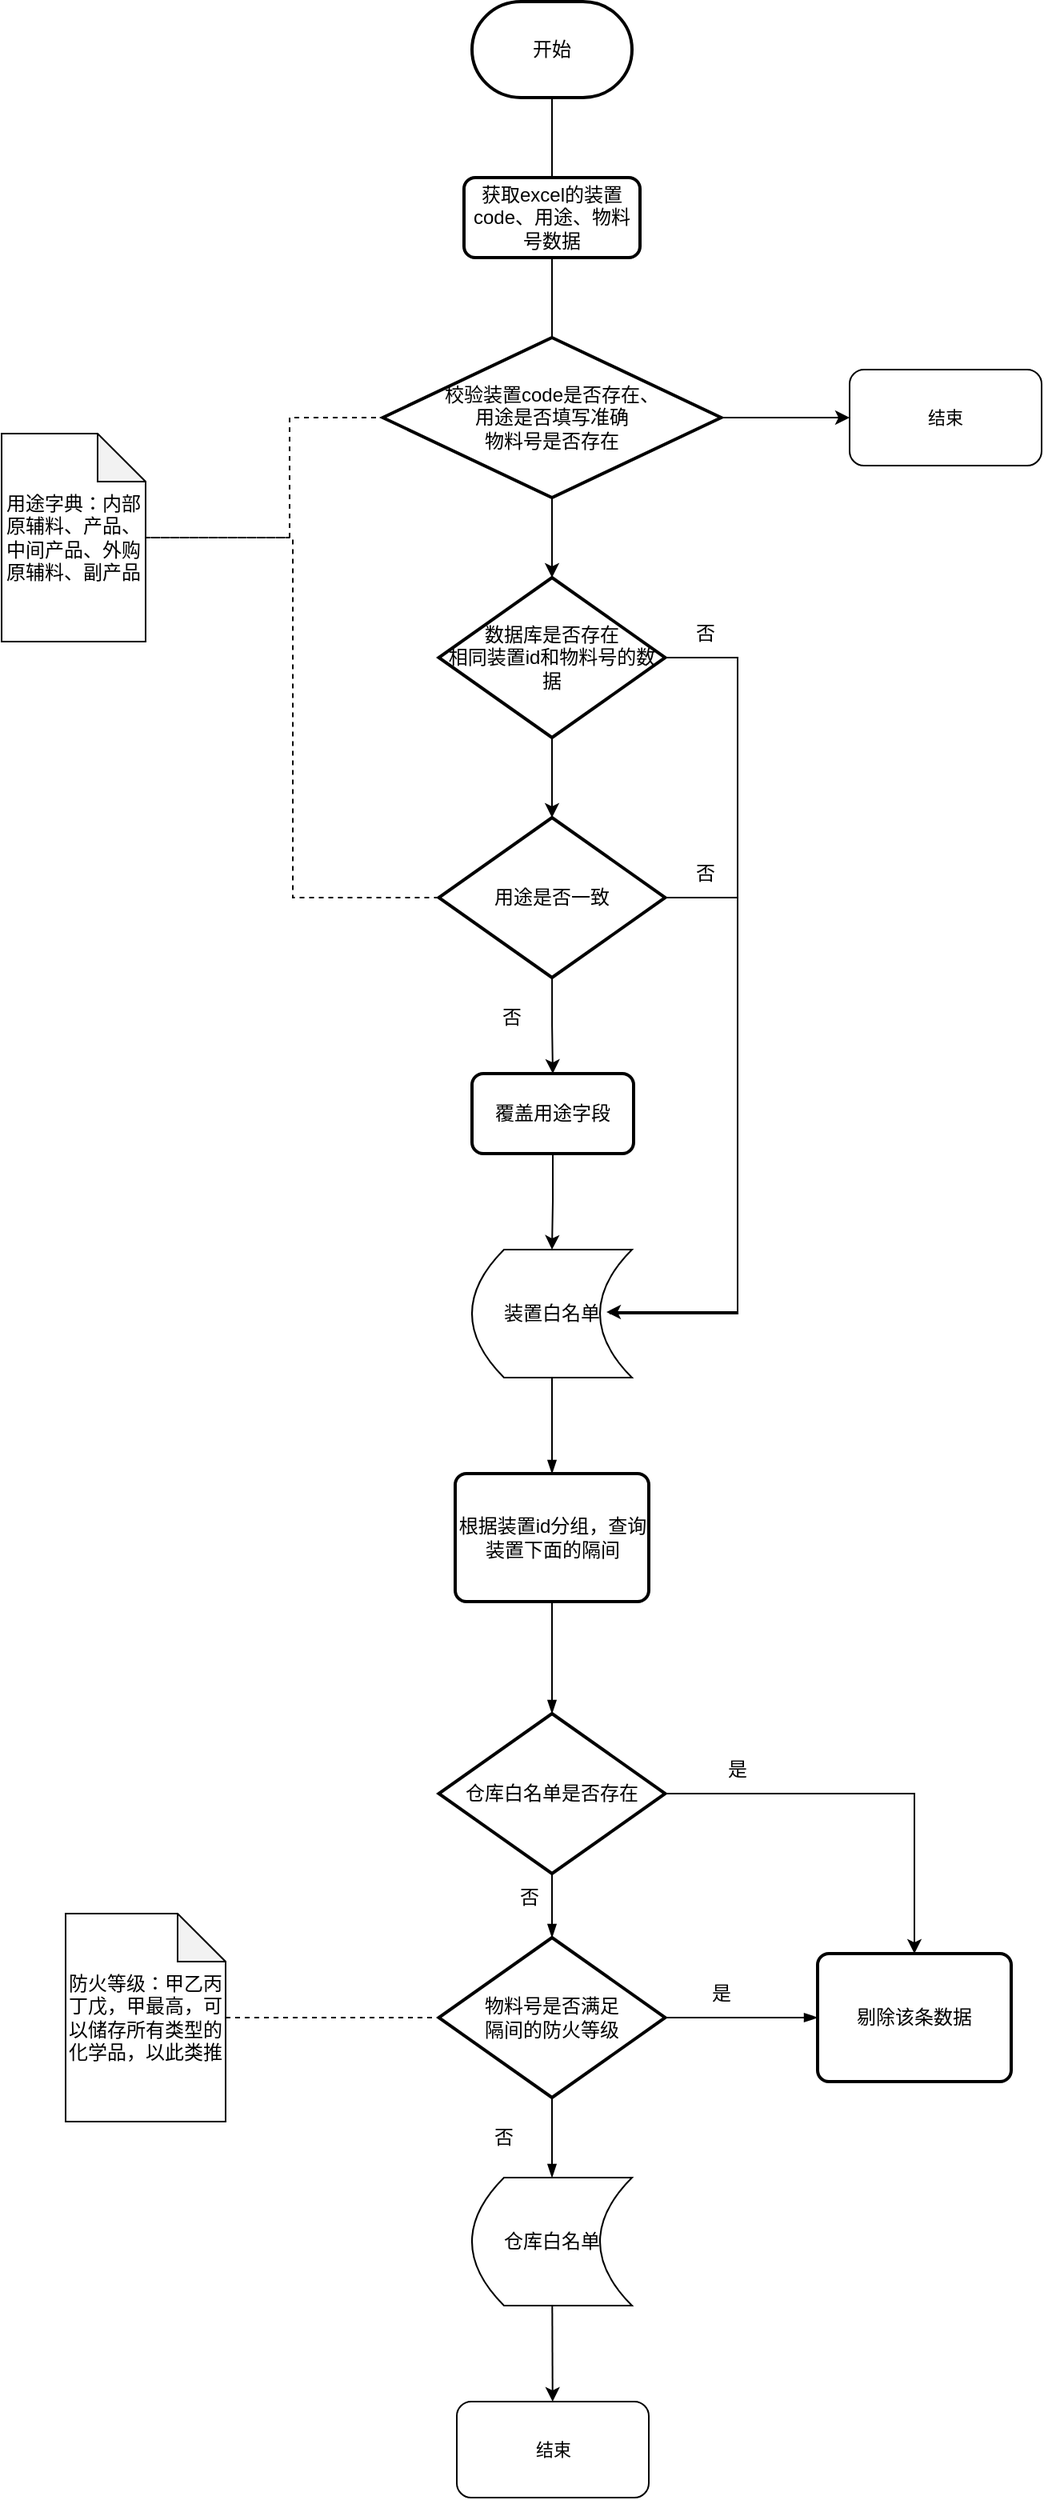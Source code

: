 <mxfile version="20.8.18" type="github">
  <diagram id="C5RBs43oDa-KdzZeNtuy" name="Page-1">
    <mxGraphModel dx="1434" dy="796" grid="1" gridSize="10" guides="1" tooltips="1" connect="1" arrows="1" fold="1" page="1" pageScale="1" pageWidth="827" pageHeight="1169" math="0" shadow="0">
      <root>
        <mxCell id="WIyWlLk6GJQsqaUBKTNV-0" />
        <mxCell id="WIyWlLk6GJQsqaUBKTNV-1" parent="WIyWlLk6GJQsqaUBKTNV-0" />
        <mxCell id="-kyhV3eD7IFAmYkvZ7eR-0" value="开始" style="strokeWidth=2;html=1;shape=mxgraph.flowchart.terminator;whiteSpace=wrap;" parent="WIyWlLk6GJQsqaUBKTNV-1" vertex="1">
          <mxGeometry x="414" y="40" width="100" height="60" as="geometry" />
        </mxCell>
        <mxCell id="-kyhV3eD7IFAmYkvZ7eR-74" value="" style="edgeStyle=none;shape=connector;rounded=0;orthogonalLoop=1;jettySize=auto;html=1;labelBackgroundColor=default;strokeColor=default;fontFamily=Helvetica;fontSize=11;fontColor=default;startArrow=none;startFill=0;endArrow=none;endFill=0;" parent="WIyWlLk6GJQsqaUBKTNV-1" source="-kyhV3eD7IFAmYkvZ7eR-1" target="-kyhV3eD7IFAmYkvZ7eR-0" edge="1">
          <mxGeometry relative="1" as="geometry" />
        </mxCell>
        <mxCell id="-kyhV3eD7IFAmYkvZ7eR-1" value="获取excel的装置code、用途、物料号数据" style="rounded=1;whiteSpace=wrap;html=1;absoluteArcSize=1;arcSize=14;strokeWidth=2;" parent="WIyWlLk6GJQsqaUBKTNV-1" vertex="1">
          <mxGeometry x="409" y="150" width="110" height="50" as="geometry" />
        </mxCell>
        <mxCell id="-kyhV3eD7IFAmYkvZ7eR-33" value="" style="edgeStyle=orthogonalEdgeStyle;rounded=0;orthogonalLoop=1;jettySize=auto;html=1;" parent="WIyWlLk6GJQsqaUBKTNV-1" source="-kyhV3eD7IFAmYkvZ7eR-2" target="-kyhV3eD7IFAmYkvZ7eR-6" edge="1">
          <mxGeometry relative="1" as="geometry" />
        </mxCell>
        <mxCell id="-kyhV3eD7IFAmYkvZ7eR-73" value="" style="edgeStyle=none;shape=connector;rounded=0;orthogonalLoop=1;jettySize=auto;html=1;labelBackgroundColor=default;strokeColor=default;fontFamily=Helvetica;fontSize=11;fontColor=default;startArrow=none;startFill=0;endArrow=none;endFill=0;" parent="WIyWlLk6GJQsqaUBKTNV-1" source="-kyhV3eD7IFAmYkvZ7eR-2" target="-kyhV3eD7IFAmYkvZ7eR-1" edge="1">
          <mxGeometry relative="1" as="geometry" />
        </mxCell>
        <mxCell id="-kyhV3eD7IFAmYkvZ7eR-77" value="" style="shape=connector;rounded=0;orthogonalLoop=1;jettySize=auto;html=1;labelBackgroundColor=default;strokeColor=default;fontFamily=Helvetica;fontSize=11;fontColor=default;startArrow=classic;startFill=1;endArrow=none;endFill=0;" parent="WIyWlLk6GJQsqaUBKTNV-1" source="-kyhV3eD7IFAmYkvZ7eR-76" edge="1">
          <mxGeometry relative="1" as="geometry">
            <mxPoint x="570" y="300" as="targetPoint" />
          </mxGeometry>
        </mxCell>
        <mxCell id="-kyhV3eD7IFAmYkvZ7eR-2" value="校验装置code是否存在、&lt;br&gt;用途是否填写准确&lt;br&gt;物料号是否存在" style="strokeWidth=2;html=1;shape=mxgraph.flowchart.decision;whiteSpace=wrap;" parent="WIyWlLk6GJQsqaUBKTNV-1" vertex="1">
          <mxGeometry x="358.25" y="250" width="211.5" height="100" as="geometry" />
        </mxCell>
        <mxCell id="-kyhV3eD7IFAmYkvZ7eR-62" value="" style="edgeStyle=none;shape=connector;rounded=0;orthogonalLoop=1;jettySize=auto;html=1;labelBackgroundColor=default;strokeColor=default;fontFamily=Helvetica;fontSize=11;fontColor=default;startArrow=blockThin;startFill=1;endArrow=none;endFill=0;" parent="WIyWlLk6GJQsqaUBKTNV-1" source="-kyhV3eD7IFAmYkvZ7eR-4" target="-kyhV3eD7IFAmYkvZ7eR-8" edge="1">
          <mxGeometry relative="1" as="geometry" />
        </mxCell>
        <mxCell id="-kyhV3eD7IFAmYkvZ7eR-4" value="根据装置id分组，查询装置下面的隔间" style="rounded=1;whiteSpace=wrap;html=1;absoluteArcSize=1;arcSize=14;strokeWidth=2;" parent="WIyWlLk6GJQsqaUBKTNV-1" vertex="1">
          <mxGeometry x="403.5" y="960" width="121" height="80" as="geometry" />
        </mxCell>
        <mxCell id="-kyhV3eD7IFAmYkvZ7eR-37" value="" style="edgeStyle=orthogonalEdgeStyle;rounded=0;orthogonalLoop=1;jettySize=auto;html=1;" parent="WIyWlLk6GJQsqaUBKTNV-1" source="-kyhV3eD7IFAmYkvZ7eR-5" target="-kyhV3eD7IFAmYkvZ7eR-8" edge="1">
          <mxGeometry relative="1" as="geometry" />
        </mxCell>
        <mxCell id="-kyhV3eD7IFAmYkvZ7eR-5" value="覆盖用途字段" style="rounded=1;whiteSpace=wrap;html=1;absoluteArcSize=1;arcSize=14;strokeWidth=2;" parent="WIyWlLk6GJQsqaUBKTNV-1" vertex="1">
          <mxGeometry x="414" y="710" width="101" height="50" as="geometry" />
        </mxCell>
        <mxCell id="-kyhV3eD7IFAmYkvZ7eR-9" style="edgeStyle=orthogonalEdgeStyle;rounded=0;orthogonalLoop=1;jettySize=auto;html=1;exitX=0.5;exitY=1;exitDx=0;exitDy=0;exitPerimeter=0;entryX=0.5;entryY=0;entryDx=0;entryDy=0;entryPerimeter=0;" parent="WIyWlLk6GJQsqaUBKTNV-1" source="-kyhV3eD7IFAmYkvZ7eR-6" target="-kyhV3eD7IFAmYkvZ7eR-7" edge="1">
          <mxGeometry relative="1" as="geometry" />
        </mxCell>
        <mxCell id="-kyhV3eD7IFAmYkvZ7eR-42" style="edgeStyle=elbowEdgeStyle;rounded=0;orthogonalLoop=1;jettySize=auto;html=1;strokeColor=default;startArrow=none;startFill=0;entryX=0.84;entryY=0.488;entryDx=0;entryDy=0;entryPerimeter=0;" parent="WIyWlLk6GJQsqaUBKTNV-1" source="-kyhV3eD7IFAmYkvZ7eR-6" target="-kyhV3eD7IFAmYkvZ7eR-8" edge="1">
          <mxGeometry relative="1" as="geometry">
            <mxPoint x="580" y="860" as="targetPoint" />
            <Array as="points">
              <mxPoint x="580" y="610" />
              <mxPoint x="650" y="600" />
            </Array>
          </mxGeometry>
        </mxCell>
        <mxCell id="-kyhV3eD7IFAmYkvZ7eR-6" value="数据库是否存在&lt;br&gt;相同装置id和物料号的数据" style="strokeWidth=2;html=1;shape=mxgraph.flowchart.decision;whiteSpace=wrap;" parent="WIyWlLk6GJQsqaUBKTNV-1" vertex="1">
          <mxGeometry x="393.25" y="400" width="141.5" height="100" as="geometry" />
        </mxCell>
        <mxCell id="-kyhV3eD7IFAmYkvZ7eR-25" style="edgeStyle=orthogonalEdgeStyle;rounded=0;orthogonalLoop=1;jettySize=auto;html=1;entryX=0.5;entryY=0;entryDx=0;entryDy=0;" parent="WIyWlLk6GJQsqaUBKTNV-1" source="-kyhV3eD7IFAmYkvZ7eR-7" target="-kyhV3eD7IFAmYkvZ7eR-5" edge="1">
          <mxGeometry relative="1" as="geometry" />
        </mxCell>
        <mxCell id="-kyhV3eD7IFAmYkvZ7eR-41" style="edgeStyle=orthogonalEdgeStyle;rounded=0;orthogonalLoop=1;jettySize=auto;html=1;exitX=1;exitY=0.5;exitDx=0;exitDy=0;exitPerimeter=0;endArrow=none;endFill=0;entryX=0.86;entryY=0.5;entryDx=0;entryDy=0;entryPerimeter=0;" parent="WIyWlLk6GJQsqaUBKTNV-1" source="-kyhV3eD7IFAmYkvZ7eR-7" target="-kyhV3eD7IFAmYkvZ7eR-8" edge="1">
          <mxGeometry relative="1" as="geometry">
            <mxPoint x="560" y="910" as="targetPoint" />
            <mxPoint x="580" y="600" as="sourcePoint" />
            <Array as="points">
              <mxPoint x="580" y="600" />
              <mxPoint x="580" y="860" />
            </Array>
          </mxGeometry>
        </mxCell>
        <mxCell id="-kyhV3eD7IFAmYkvZ7eR-80" style="edgeStyle=elbowEdgeStyle;shape=connector;rounded=0;orthogonalLoop=1;jettySize=auto;html=1;entryX=1.011;entryY=0.5;entryDx=0;entryDy=0;entryPerimeter=0;labelBackgroundColor=default;strokeColor=default;fontFamily=Helvetica;fontSize=11;fontColor=default;startArrow=none;startFill=0;endArrow=none;endFill=0;exitX=0;exitY=0.5;exitDx=0;exitDy=0;exitPerimeter=0;dashed=1;" parent="WIyWlLk6GJQsqaUBKTNV-1" source="-kyhV3eD7IFAmYkvZ7eR-7" target="-kyhV3eD7IFAmYkvZ7eR-13" edge="1">
          <mxGeometry relative="1" as="geometry" />
        </mxCell>
        <mxCell id="-kyhV3eD7IFAmYkvZ7eR-7" value="用途是否一致" style="strokeWidth=2;html=1;shape=mxgraph.flowchart.decision;whiteSpace=wrap;" parent="WIyWlLk6GJQsqaUBKTNV-1" vertex="1">
          <mxGeometry x="393.25" y="550" width="141.5" height="100" as="geometry" />
        </mxCell>
        <mxCell id="-kyhV3eD7IFAmYkvZ7eR-8" value="装置白名单" style="shape=dataStorage;whiteSpace=wrap;html=1;fixedSize=1;" parent="WIyWlLk6GJQsqaUBKTNV-1" vertex="1">
          <mxGeometry x="414" y="820" width="100" height="80" as="geometry" />
        </mxCell>
        <mxCell id="-kyhV3eD7IFAmYkvZ7eR-72" style="edgeStyle=orthogonalEdgeStyle;shape=connector;rounded=0;orthogonalLoop=1;jettySize=auto;html=1;entryX=0;entryY=0.5;entryDx=0;entryDy=0;entryPerimeter=0;labelBackgroundColor=default;strokeColor=default;fontFamily=Helvetica;fontSize=11;fontColor=default;startArrow=none;startFill=0;endArrow=none;endFill=0;dashed=1;" parent="WIyWlLk6GJQsqaUBKTNV-1" source="-kyhV3eD7IFAmYkvZ7eR-13" target="-kyhV3eD7IFAmYkvZ7eR-2" edge="1">
          <mxGeometry relative="1" as="geometry">
            <Array as="points">
              <mxPoint x="300" y="375" />
              <mxPoint x="300" y="300" />
            </Array>
          </mxGeometry>
        </mxCell>
        <mxCell id="-kyhV3eD7IFAmYkvZ7eR-13" value="用途字典：内部原辅料、产品、中间产品、外购原辅料、副产品" style="shape=note;whiteSpace=wrap;html=1;backgroundOutline=1;darkOpacity=0.05;" parent="WIyWlLk6GJQsqaUBKTNV-1" vertex="1">
          <mxGeometry x="120" y="310" width="90" height="130" as="geometry" />
        </mxCell>
        <mxCell id="-kyhV3eD7IFAmYkvZ7eR-26" value="否" style="text;html=1;strokeColor=none;fillColor=none;align=center;verticalAlign=middle;whiteSpace=wrap;rounded=0;" parent="WIyWlLk6GJQsqaUBKTNV-1" vertex="1">
          <mxGeometry x="409" y="660" width="60" height="30" as="geometry" />
        </mxCell>
        <mxCell id="-kyhV3eD7IFAmYkvZ7eR-27" value="否" style="text;html=1;strokeColor=none;fillColor=none;align=center;verticalAlign=middle;whiteSpace=wrap;rounded=0;" parent="WIyWlLk6GJQsqaUBKTNV-1" vertex="1">
          <mxGeometry x="530" y="570" width="60" height="30" as="geometry" />
        </mxCell>
        <mxCell id="-kyhV3eD7IFAmYkvZ7eR-36" value="否" style="text;html=1;strokeColor=none;fillColor=none;align=center;verticalAlign=middle;whiteSpace=wrap;rounded=0;" parent="WIyWlLk6GJQsqaUBKTNV-1" vertex="1">
          <mxGeometry x="530" y="420" width="60" height="30" as="geometry" />
        </mxCell>
        <mxCell id="-kyhV3eD7IFAmYkvZ7eR-68" value="" style="edgeStyle=none;shape=connector;rounded=0;orthogonalLoop=1;jettySize=auto;html=1;labelBackgroundColor=default;strokeColor=default;fontFamily=Helvetica;fontSize=11;fontColor=default;startArrow=blockThin;startFill=1;endArrow=none;endFill=0;" parent="WIyWlLk6GJQsqaUBKTNV-1" source="-kyhV3eD7IFAmYkvZ7eR-43" target="-kyhV3eD7IFAmYkvZ7eR-59" edge="1">
          <mxGeometry relative="1" as="geometry" />
        </mxCell>
        <mxCell id="-kyhV3eD7IFAmYkvZ7eR-43" value="剔除该条数据" style="rounded=1;whiteSpace=wrap;html=1;absoluteArcSize=1;arcSize=14;strokeWidth=2;" parent="WIyWlLk6GJQsqaUBKTNV-1" vertex="1">
          <mxGeometry x="630" y="1260" width="121" height="80" as="geometry" />
        </mxCell>
        <mxCell id="-kyhV3eD7IFAmYkvZ7eR-66" value="" style="edgeStyle=none;shape=connector;rounded=0;orthogonalLoop=1;jettySize=auto;html=1;labelBackgroundColor=default;strokeColor=default;fontFamily=Helvetica;fontSize=11;fontColor=default;startArrow=blockThin;startFill=1;endArrow=none;endFill=0;" parent="WIyWlLk6GJQsqaUBKTNV-1" source="-kyhV3eD7IFAmYkvZ7eR-58" target="-kyhV3eD7IFAmYkvZ7eR-59" edge="1">
          <mxGeometry relative="1" as="geometry" />
        </mxCell>
        <mxCell id="-kyhV3eD7IFAmYkvZ7eR-79" value="" style="edgeStyle=none;shape=connector;rounded=0;orthogonalLoop=1;jettySize=auto;html=1;labelBackgroundColor=default;strokeColor=default;fontFamily=Helvetica;fontSize=11;fontColor=default;startArrow=classic;startFill=1;endArrow=none;endFill=0;" parent="WIyWlLk6GJQsqaUBKTNV-1" source="-kyhV3eD7IFAmYkvZ7eR-78" target="-kyhV3eD7IFAmYkvZ7eR-58" edge="1">
          <mxGeometry relative="1" as="geometry" />
        </mxCell>
        <mxCell id="-kyhV3eD7IFAmYkvZ7eR-58" value="仓库白名单" style="shape=dataStorage;whiteSpace=wrap;html=1;fixedSize=1;" parent="WIyWlLk6GJQsqaUBKTNV-1" vertex="1">
          <mxGeometry x="414" y="1400" width="100" height="80" as="geometry" />
        </mxCell>
        <mxCell id="-kyhV3eD7IFAmYkvZ7eR-65" value="" style="edgeStyle=none;shape=connector;rounded=0;orthogonalLoop=1;jettySize=auto;html=1;labelBackgroundColor=default;strokeColor=default;fontFamily=Helvetica;fontSize=11;fontColor=default;startArrow=blockThin;startFill=1;endArrow=none;endFill=0;" parent="WIyWlLk6GJQsqaUBKTNV-1" source="-kyhV3eD7IFAmYkvZ7eR-59" target="-kyhV3eD7IFAmYkvZ7eR-60" edge="1">
          <mxGeometry relative="1" as="geometry" />
        </mxCell>
        <mxCell id="-kyhV3eD7IFAmYkvZ7eR-59" value="物料号是否满足&lt;br style=&quot;border-color: var(--border-color);&quot;&gt;隔间的防火等级" style="strokeWidth=2;html=1;shape=mxgraph.flowchart.decision;whiteSpace=wrap;" parent="WIyWlLk6GJQsqaUBKTNV-1" vertex="1">
          <mxGeometry x="393.25" y="1250" width="141.5" height="100" as="geometry" />
        </mxCell>
        <mxCell id="-kyhV3eD7IFAmYkvZ7eR-63" value="" style="edgeStyle=none;shape=connector;rounded=0;orthogonalLoop=1;jettySize=auto;html=1;labelBackgroundColor=default;strokeColor=default;fontFamily=Helvetica;fontSize=11;fontColor=default;startArrow=blockThin;startFill=1;endArrow=none;endFill=0;" parent="WIyWlLk6GJQsqaUBKTNV-1" source="-kyhV3eD7IFAmYkvZ7eR-60" target="-kyhV3eD7IFAmYkvZ7eR-4" edge="1">
          <mxGeometry relative="1" as="geometry" />
        </mxCell>
        <mxCell id="-REIkwh_Y2nf5IZW3Cz7-3" style="edgeStyle=orthogonalEdgeStyle;rounded=0;orthogonalLoop=1;jettySize=auto;html=1;" edge="1" parent="WIyWlLk6GJQsqaUBKTNV-1" source="-kyhV3eD7IFAmYkvZ7eR-60" target="-kyhV3eD7IFAmYkvZ7eR-43">
          <mxGeometry relative="1" as="geometry" />
        </mxCell>
        <mxCell id="-kyhV3eD7IFAmYkvZ7eR-60" value="仓库白名单是否存在" style="strokeWidth=2;html=1;shape=mxgraph.flowchart.decision;whiteSpace=wrap;" parent="WIyWlLk6GJQsqaUBKTNV-1" vertex="1">
          <mxGeometry x="393.25" y="1110" width="141.5" height="100" as="geometry" />
        </mxCell>
        <mxCell id="-kyhV3eD7IFAmYkvZ7eR-71" style="edgeStyle=none;shape=connector;rounded=0;orthogonalLoop=1;jettySize=auto;html=1;entryX=0;entryY=0.5;entryDx=0;entryDy=0;entryPerimeter=0;labelBackgroundColor=default;strokeColor=default;fontFamily=Helvetica;fontSize=11;fontColor=default;startArrow=none;startFill=0;endArrow=none;endFill=0;dashed=1;" parent="WIyWlLk6GJQsqaUBKTNV-1" source="-kyhV3eD7IFAmYkvZ7eR-70" target="-kyhV3eD7IFAmYkvZ7eR-59" edge="1">
          <mxGeometry relative="1" as="geometry" />
        </mxCell>
        <mxCell id="-kyhV3eD7IFAmYkvZ7eR-70" value="防火等级：甲乙丙丁戊，甲最高，可以储存所有类型的化学品，以此类推" style="shape=note;whiteSpace=wrap;html=1;backgroundOutline=1;darkOpacity=0.05;" parent="WIyWlLk6GJQsqaUBKTNV-1" vertex="1">
          <mxGeometry x="160" y="1235" width="100" height="130" as="geometry" />
        </mxCell>
        <mxCell id="-kyhV3eD7IFAmYkvZ7eR-76" value="结束" style="rounded=1;whiteSpace=wrap;html=1;fontFamily=Helvetica;fontSize=11;fontColor=default;" parent="WIyWlLk6GJQsqaUBKTNV-1" vertex="1">
          <mxGeometry x="650" y="270" width="120" height="60" as="geometry" />
        </mxCell>
        <mxCell id="-kyhV3eD7IFAmYkvZ7eR-78" value="结束" style="rounded=1;whiteSpace=wrap;html=1;fontFamily=Helvetica;fontSize=11;fontColor=default;" parent="WIyWlLk6GJQsqaUBKTNV-1" vertex="1">
          <mxGeometry x="404.5" y="1540" width="120" height="60" as="geometry" />
        </mxCell>
        <mxCell id="-REIkwh_Y2nf5IZW3Cz7-0" value="否" style="text;strokeColor=none;align=center;fillColor=none;html=1;verticalAlign=middle;whiteSpace=wrap;rounded=0;" vertex="1" parent="WIyWlLk6GJQsqaUBKTNV-1">
          <mxGeometry x="403.5" y="1360" width="60" height="30" as="geometry" />
        </mxCell>
        <mxCell id="-REIkwh_Y2nf5IZW3Cz7-2" value="是" style="text;strokeColor=none;align=center;fillColor=none;html=1;verticalAlign=middle;whiteSpace=wrap;rounded=0;" vertex="1" parent="WIyWlLk6GJQsqaUBKTNV-1">
          <mxGeometry x="540" y="1270" width="60" height="30" as="geometry" />
        </mxCell>
        <mxCell id="-REIkwh_Y2nf5IZW3Cz7-4" value="是" style="text;strokeColor=none;align=center;fillColor=none;html=1;verticalAlign=middle;whiteSpace=wrap;rounded=0;" vertex="1" parent="WIyWlLk6GJQsqaUBKTNV-1">
          <mxGeometry x="550" y="1130" width="60" height="30" as="geometry" />
        </mxCell>
        <mxCell id="-REIkwh_Y2nf5IZW3Cz7-5" value="否" style="text;strokeColor=none;align=center;fillColor=none;html=1;verticalAlign=middle;whiteSpace=wrap;rounded=0;" vertex="1" parent="WIyWlLk6GJQsqaUBKTNV-1">
          <mxGeometry x="420" y="1210" width="60" height="30" as="geometry" />
        </mxCell>
      </root>
    </mxGraphModel>
  </diagram>
</mxfile>
